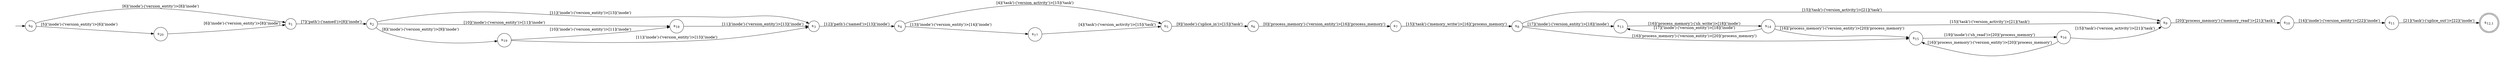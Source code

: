 digraph DFA {
    rankdir = LR;
    I [style = invis];
    I -> S0;
    S0 [label = <s<sub>0</sub>>, shape = circle];
    S1 [label = <s<sub>1</sub>>, shape = circle];
    S2 [label = <s<sub>2</sub>>, shape = circle];
    S3 [label = <s<sub>3</sub>>, shape = circle];
    S4 [label = <s<sub>4</sub>>, shape = circle];
    S5 [label = <s<sub>5</sub>>, shape = circle];
    S6 [label = <s<sub>6</sub>>, shape = circle];
    S7 [label = <s<sub>7</sub>>, shape = circle];
    S8 [label = <s<sub>8</sub>>, shape = circle];
    S9 [label = <s<sub>9</sub>>, shape = circle];
    S10 [label = <s<sub>10</sub>>, shape = circle];
    S11 [label = <s<sub>11</sub>>, shape = circle];
    S12 [label = <s<sub>12,1</sub>>, shape = circle, peripheries = 2];
    S11 -> S12 [label = "[21]('task')-('splice_out')>[22]('inode')"];
    S10 -> S11 [label = "[14]('inode')-('version_entity')>[22]('inode')"];
    S9 -> S10 [label = "[20]('process_memory')-('memory_read')>[21]('task')"];
    S8 -> S9 [label = "[15]('task')-('version_activity')>[21]('task')"];
    S13 [label = <s<sub>13</sub>>, shape = circle];
    S14 [label = <s<sub>14</sub>>, shape = circle];
    S14 -> S13 [label = "[17]('inode')-('version_entity')>[18]('inode')"];
    S14 -> S9 [label = "[15]('task')-('version_activity')>[21]('task')"];
    S15 [label = <s<sub>15</sub>>, shape = circle];
    S16 [label = <s<sub>16</sub>>, shape = circle];
    S16 -> S9 [label = "[15]('task')-('version_activity')>[21]('task')"];
    S16 -> S15 [label = "[16]('process_memory')-('version_entity')>[20]('process_memory')"];
    S15 -> S16 [label = "[19]('inode')-('sh_read')>[20]('process_memory')"];
    S14 -> S15 [label = "[16]('process_memory')-('version_entity')>[20]('process_memory')"];
    S13 -> S14 [label = "[16]('process_memory')-('sh_write')>[18]('inode')"];
    S8 -> S13 [label = "[17]('inode')-('version_entity')>[18]('inode')"];
    S8 -> S15 [label = "[16]('process_memory')-('version_entity')>[20]('process_memory')"];
    S7 -> S8 [label = "[15]('task')-('memory_write')>[16]('process_memory')"];
    S6 -> S7 [label = "[0]('process_memory')-('version_entity')>[16]('process_memory')"];
    S5 -> S6 [label = "[9]('inode')-('splice_in')>[15]('task')"];
    S4 -> S5 [label = "[4]('task')-('version_activity')>[15]('task')"];
    S17 [label = <s<sub>17</sub>>, shape = circle];
    S17 -> S5 [label = "[4]('task')-('version_activity')>[15]('task')"];
    S4 -> S17 [label = "[13]('inode')-('version_entity')>[14]('inode')"];
    S3 -> S4 [label = "[12]('path')-('named')>[13]('inode')"];
    S2 -> S3 [label = "[11]('inode')-('version_entity')>[13]('inode')"];
    S18 [label = <s<sub>18</sub>>, shape = circle];
    S18 -> S3 [label = "[11]('inode')-('version_entity')>[13]('inode')"];
    S2 -> S18 [label = "[10]('inode')-('version_entity')>[11]('inode')"];
    S19 [label = <s<sub>19</sub>>, shape = circle];
    S19 -> S3 [label = "[11]('inode')-('version_entity')>[13]('inode')"];
    S19 -> S18 [label = "[10]('inode')-('version_entity')>[11]('inode')"];
    S2 -> S19 [label = "[8]('inode')-('version_entity')>[9]('inode')"];
    S1 -> S2 [label = "[7]('path')-('named')>[8]('inode')"];
    S0 -> S1 [label = "[6]('inode')-('version_entity')>[8]('inode')"];
    S20 [label = <s<sub>20</sub>>, shape = circle];
    S20 -> S1 [label = "[6]('inode')-('version_entity')>[8]('inode')"];
    S0 -> S20 [label = "[5]('inode')-('version_entity')>[6]('inode')"];
}
